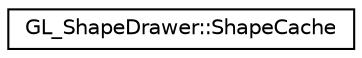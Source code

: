 digraph "Graphical Class Hierarchy"
{
  edge [fontname="Helvetica",fontsize="10",labelfontname="Helvetica",labelfontsize="10"];
  node [fontname="Helvetica",fontsize="10",shape=record];
  rankdir="LR";
  Node1 [label="GL_ShapeDrawer::ShapeCache",height=0.2,width=0.4,color="black", fillcolor="white", style="filled",URL="$struct_g_l___shape_drawer_1_1_shape_cache.html"];
}
